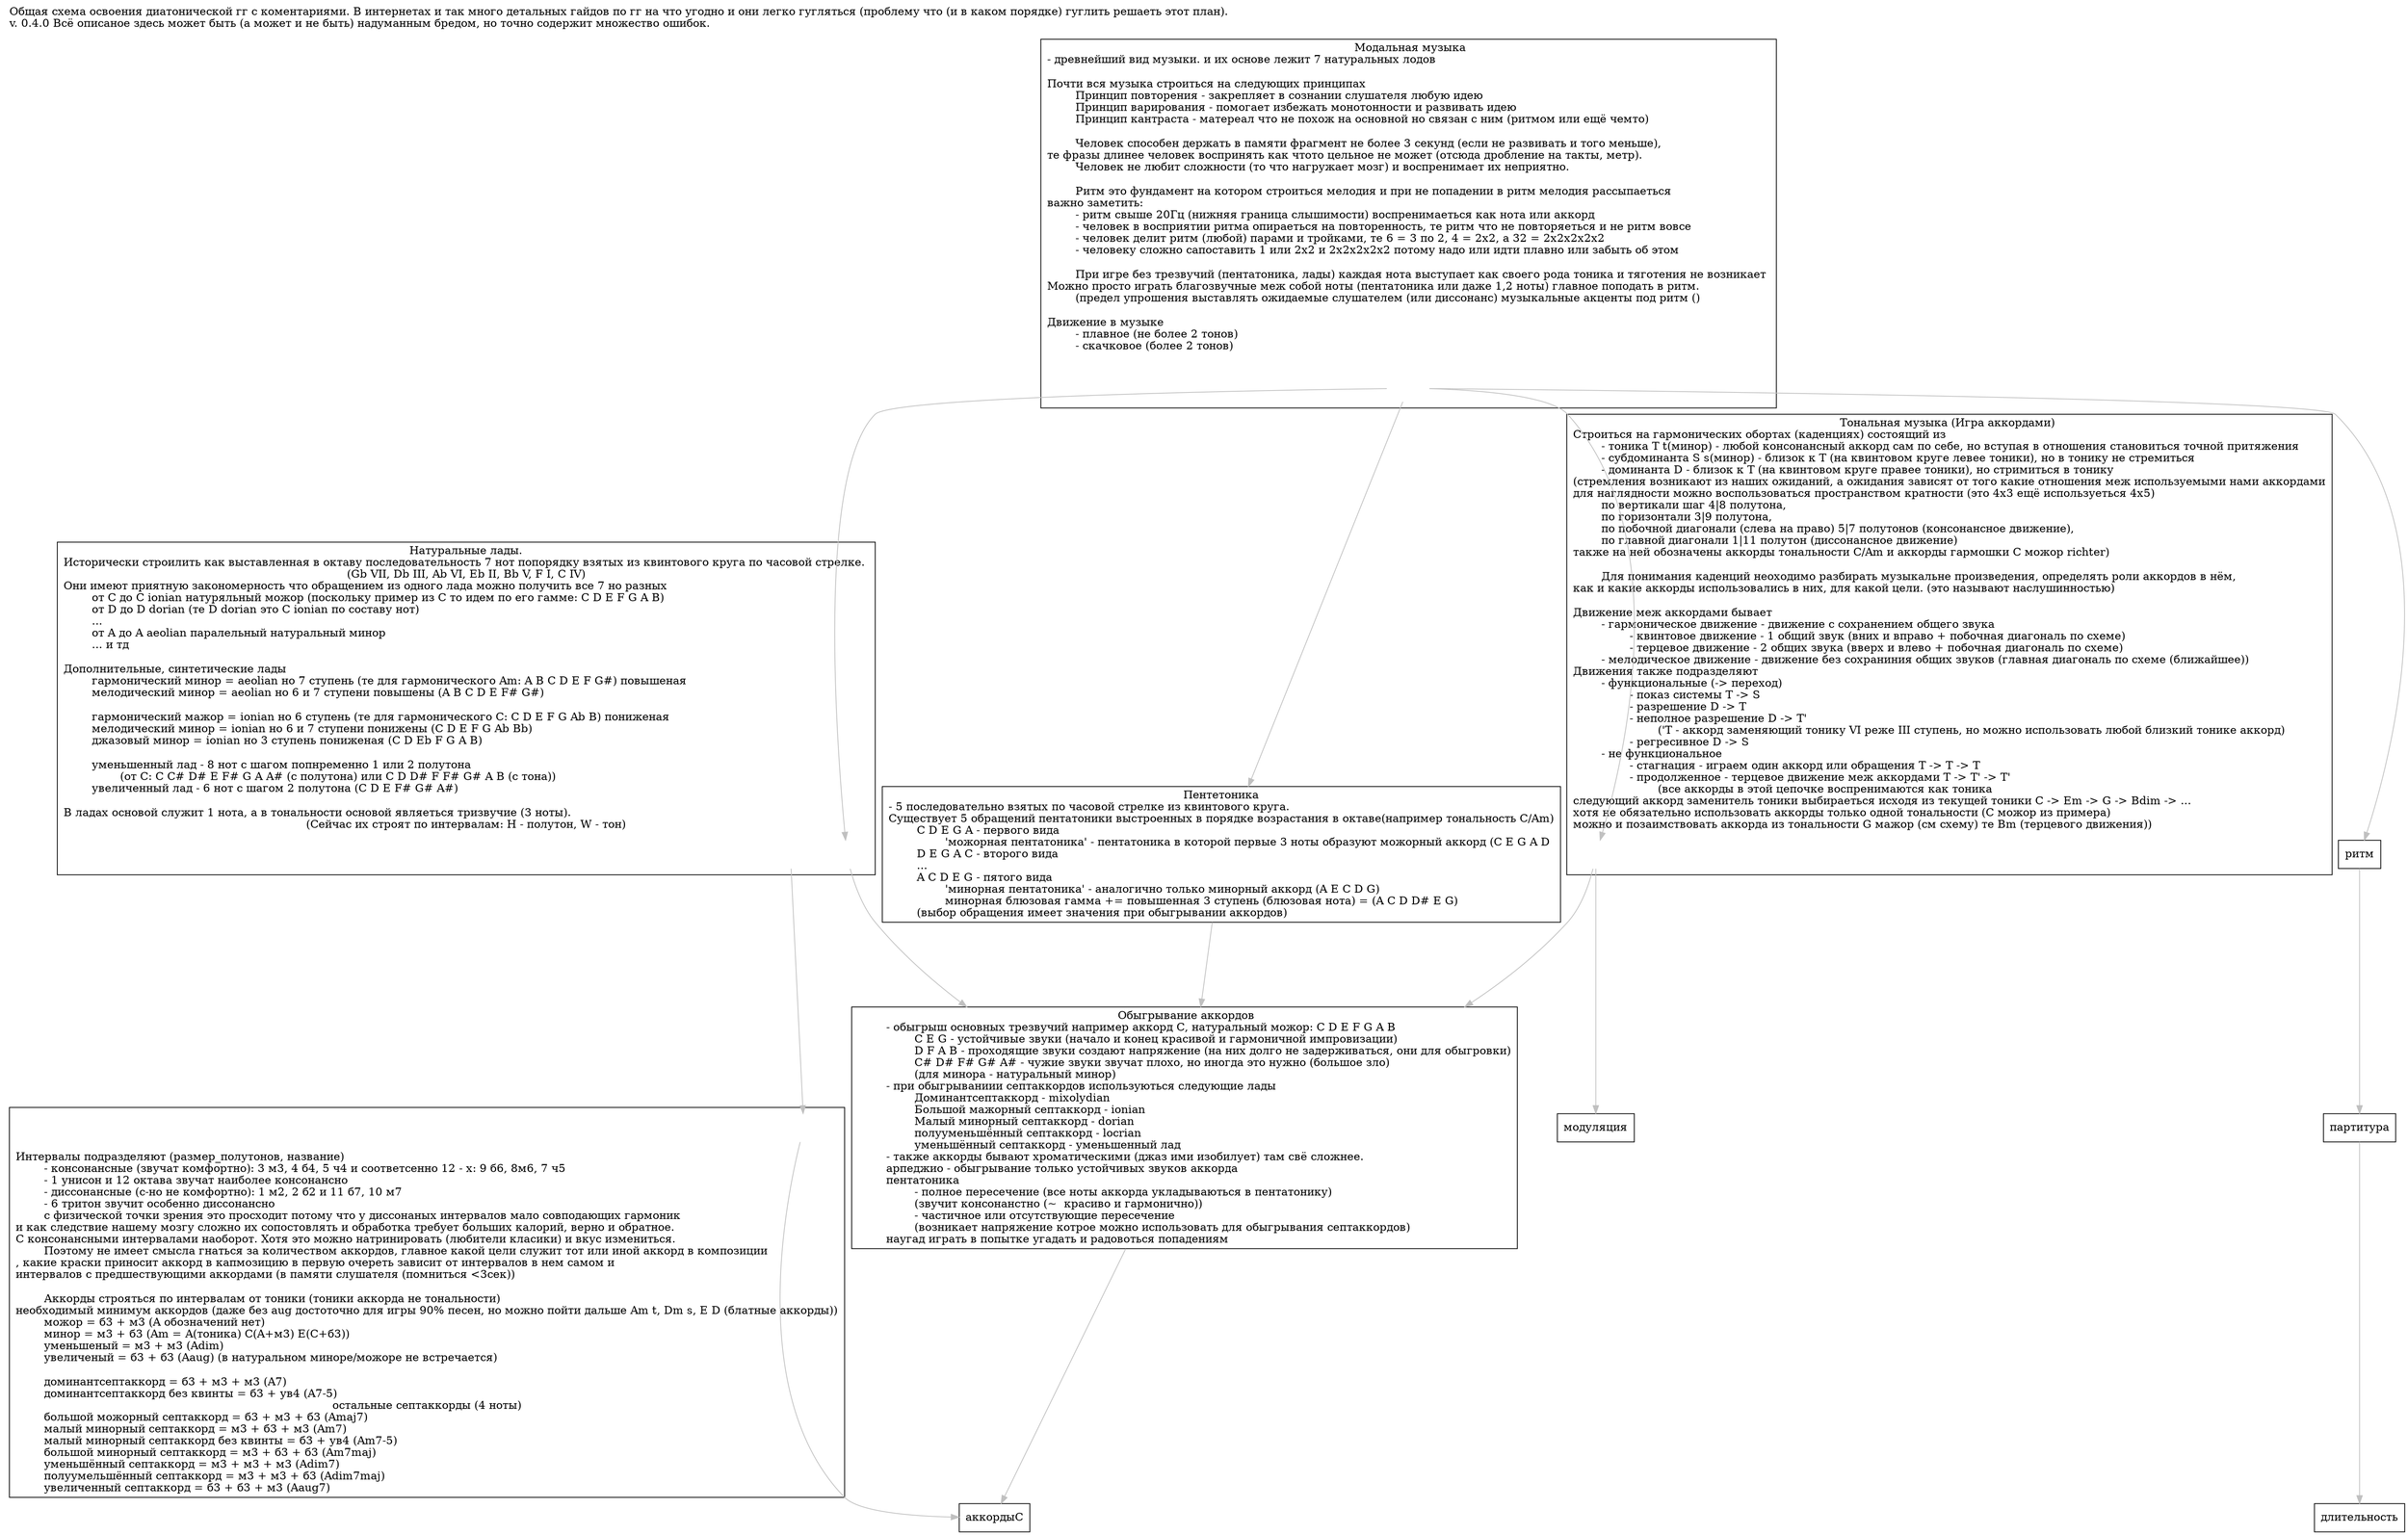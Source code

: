 /* Кратко о диатонической губной гармошке v0.3.0 Попытка обобщения и систематизации данных о диатоники системы Рихтера
	2023 АнониmныйM
Сделано с помошью graphviz
*/

digraph H { comment="если не указан источник то или украл или личный опыт прикрепленные источники: 
и0 'План самостоятельного занятия' 'из t.me/harmonicaru_chat'
и1 'Anthology_of_Harmonica_Tunings.pdf' 'Борода на харпе, в контакте'
"
cluster=true
layout=dot
labelloc=t
labeljust=l
nojustify=true
rankdir=TB
ranksep="1.5"
node[shape=box]
edge[color=gray]

label="Общая схема освоения диатонической гг с коментариями. В интернетах и так много детальных гайдов по гг на что угодно и они легко гугляться (проблему что (и в каком порядке) гуглить решаеть этот план).\l\
v. 0.4.0 Всё описаное здесь может быть (а может и не быть) надуманным бредом, но точно содержит множество ошибок.\l"
/*--------------------------------------------------------------------------------*/
/* модальная музыка */
	{label=" Модальная музыка
- древнейший вид музыки. и их основе лежит 7 натуральных лодов\l\

Почти вся музыка строиться на следующих принципах\l\
	Принцип повторения - закрепляет в сознании слушателя любую идею\l\
	Принцип варирования - помогает избежать монотонности и развивать идею\l\
	Принцип кантраста - матереал что не похож на основной но связан с ним (ритмом или ещё чемто)\l\

	Человек способен держать в памяти фрагмент не более 3 секунд (если не развивать и того меньше), \l\
те фразы длинее человек воспринять как чтото цельное не может (отсюда дробление на такты, метр).\l\
	Человек не любит сложности (то что нагружает мозг) и воспренимает их неприятно.\l\
\l\
	Ритм это фундамент на котором строиться мелодия и при не попадении в ритм мелодия рассыпаеться\l\
важно заметить:\l\
	- ритм свыше 20Гц (нижняя граница слышимости) воспренимаеться как нота или аккорд\l\
	- человек в восприятии ритма опираеться на повторенность, те ритм что не повторяеться и не ритм вовсе\l\
	- человек делит ритм (любой) парами и тройками, те 6 = 3 по 2, 4 = 2x2, а 32 = 2x2x2x2x2\l\
	- человеку сложно сапоставить 1 или 2х2 и 2х2х2х2х2 потому надо или идти плавно или забыть об этом\l\

	При игре без трезвучий (пентатоника, лады) каждая нота выступает как своего рода тоника и тяготения не возникает \l\
Можно просто играть благозвучные меж собой ноты (пентатоника или даже 1,2 ноты) главное поподать в ритм.\l\
	(предел упрошения выставлять ожидаемые слушателем (или диссонанс) музыкальные акценты под ритм ()\l\

Движение в музыке\l\
	- плавное (не более 2 тонов)\l\
	- скачковое (более 2 тонов)\l\
	" вызов_ктулху [image="circle_of_fifths.jpg" shape=none label=""] /* ктулху может захавать мозг */ }

//отому описанные далее принцыпы касаються игры с аккордами или под аккомпонимент (что на слух одно и тоже)\l\
	пентатоника [label="Пентетоника
- 5 последовательно взятых по часовой стрелке из квинтового круга.\l\
Существует 5 обращений пентатоники выстроенных в порядке возрастания в октаве(например тональность С/Am)\l\
	C D E G A - первого вида \l\
		'можорная пентатоника' - пентатоника в которой первые 3 ноты образуют можорный аккорд (C E G A D\l\
	D E G A C - второго вида\l	...\l\
	A C D E G - пятого вида \l\
		'минорная пентатоника' - аналогично только минорный аккорд (A E C D G)\l\
		минорная блюзовая гамма += повышенная 3 ступень (блюзовая нота) = (A C D D# E G)\l\
	(выбор обращения имеет значения при обыгрывании аккордов)\l" ]

/*--------------------------------------------------------------------------------*/
/*
	На любой гармошеке (richter) можно сыграть 7 натуральных лодов (их обзывают позициями)\l\
например гармошка richter C мажор (ionian - натуральный можор, а aeolian - натуральный минор)\l\
*/
	{label="Натуральные лады.
Исторически строилить как выставленная в октаву последовательность 7 нот попорядку взятых из квинтового круга по часовой стрелке. \l\
(Gb VII, Db III, Ab VI, Eb II, Bb V, F I, C IV)
Они имеют приятную закономерность что обращением из одного лада можно получить все 7 но разных\l\
	от C до C ionian натуряльный можор (поскольку пример из C то идем по его гамме: C D E F G A B)\l\
	от D до D dorian (те D dorian это C ionian по составу нот) \l\
	...\l\
	от A до A aeolian паралельный натуральный минор\l\
	... и тд \l\

Дополнительные, синтетические лады\l\
	гармонический минор = aeolian но 7 ступень (те для гармонического Am: A B C D E F G#) повышеная\l\
	мелодический минор = aeolian но 6 и 7 ступени повышены (A B C D E F# G#)\l\

	гармонический мажор = ionian но 6 ступень (те для гармонического C: C D E F G Ab B) пониженая\l\
	мелодический минор = ionian но 6 и 7 ступени понижены (C D E F G Ab Bb)\l\
	джазовый минор = ionian но 3 ступень пониженая (C D Eb F G A B)\l\

	уменьшенный лад - 8 нот с шагом попнременно 1 или 2 полутона\l\
		(от C: C C# D# E F# G A A# (с полутона) или C D D# F F# G# A B (с тона))\l\
	увеличенный лад - 6 нот с шагом 2 полутона (C D E F# G# A#)\l\

В ладах основой служит 1 нота, а в тональности основой являеться тризвучие (3 ноты).\l\
(Сейчас их строят по интервалам: H - полутон, W - тон)\
" comment="источник wikipedia про систему Рихтера и про лады" 
		натуральные_лады [image="Modal_Interval_Sequence.png" shape=none label="" comment="источник англоязычная wikipedia"] 
		строй [label="" image="piano.png" shape=none] }

вызов_ктулху -> пентатоника
вызов_ктулху -> натуральные_лады
/*--------------------------------------------------------------------------------*/
/* тональная музыка */ 
	{labelloc=b label="Интервалы подразделяют (размер_полутонов, название)\l\
	- консонансные (звучат комфортно): 3 м3, 4 б4, 5 ч4 и соответсенно 12 - x: 9 б6, 8м6, 7 ч5\l\
	- 1 унисон и 12 октава звучат наиболее консонансно\l\
	- диссонансные (с-но не комфортно): 1 м2, 2 б2 и 11 б7, 10 м7\l\
	- 6 тритон звучит особенно диссонансно\l\
	с физической точки зрения это просходит потому что у диссонаных интервалов мало совподающих гармоник\l\
и как следствие нашему мозгу сложно их сопостовлять и обработка требует больших калорий, верно и обратное.\l\
С консонансными интервалами наоборот. Хотя это можно натринировать (любители класики) и вкус измениться.\l\
	Поэтому не имеет смысла гнаться за количеством аккордов, главное какой цели служит тот или иной аккорд в композиции\l\
, какие краски приносит аккорд в капмозицию в первую очереть зависит от интервалов в нем самом и\l\
интервалов с предшествующими аккордами (в памяти слушателя (помниться <3cек))\l\

	Аккорды строяться по интервалам от тоники (тоники аккорда не тональности) \l\
необходимый минимум аккордов (даже без aug достоточно для игры 90% песен, но можно пойти дальше Am t, Dm s, E D (блатные аккорды))\l\
	можор = б3 + м3 (A обозначений нет)\l\
	минор = м3 + б3 (Am = A(тоника) C(A+м3) E(C+б3))\l\
	уменьшеный = м3 + м3 (Adim)\l\
	увеличеный = б3 + б3 (Aaug) (в натуральном миноре/можоре не встречается)\l\

	доминантсептаккорд = б3 + м3 + м3 (A7)\l\
	доминантсептаккорд без квинты = б3 + ув4 (A7-5)\l\
остальные септаккорды (4 ноты)
	большой можорный септаккорд = б3 + м3 + б3 (Amaj7)\l\
	малый минорный септаккорд = м3 + б3 + м3 (Am7)\l\
	малый минорный септаккорд без квинты = б3 + ув4 (Am7-5)\l\
	большой минорный септаккорд = м3 + б3 + б3 (Am7maj)\l\
	уменьшённый септаккорд = м3 + м3 + м3 (Adim7)\l\
	полуумельшённый септаккорд = м3 + м3 + б3 (Adim7maj)\l\
	увеличенный септаккорд = б3 + б3 + м3 (Aaug7)\l\
"
/*
задержания (не аккорды но можно использовать для одозначения аккорда)
	задержание на секунде = б2 + ч5 
	задержание на кварте = 
*/
	интервалы [image="intervals.jpg" label="" shape=none ]
}
{label="Тональная музыка (Игра аккордами) 
Строиться на гармонических обортах (каденциях) состоящий из \l\
	- тоника T t(минор) - любой консонансный аккорд сам по себе, но вступая в отношения становиться точной притяжения\l\
	- субдоминанта S s(минор) - близок к T (на квинтовом круге левее тоники), но в тонику не стремиться\l\
	- доминанта D - близок к T (на квинтовом круге правее тоники), но стримиться в тонику\l\
(стремления возникают из наших ожиданий, а ожидания зависят от того какие отношения меж используемыми нами аккордами\l\
для наглядности можно воспользоваться пространством кратности (это 4x3 ещё используеться 4x5)\l\
	по вертикали шаг 4|8 полутона, \l\
	по горизонтали 3|9 полутона,\l\
	по побочной диагонали (слева на право) 5|7 полутонов (консонансное движение), \l\
	по главной диагонали 1|11 полутон (диссонансное движение)\l\
также на ней обозначены аккорды тональности C/Am и аккорды гармошки C можор richter)\l\

	Для понимания каденций неоходимо разбирать музыкальне произведения, определять роли аккордов в нём,\l\
как и какие аккорды использовались в них, для какой цели. (это называют наслушинностью)\l\

Движение меж аккордами бывает\l\
	- гармоническое движение - движение с сохранением общего звука\l\
		- квинтовое движение - 1 общий звук (вних и вправо + побочная диагональ по схеме)\l\
		- терцевое движение - 2 общих звука (вверх и влево + побочная диагональ по схеме)\l\
	- мелодическое движение - движение без сохраниния общих звуков (главная диагональ по схеме (ближайшее))\l\
Движения также подразделяют\l\
	- функциональные (-> переход)\l\
		- показ системы T -> S\l\
		- разрешение D -> T \l\
		- неполное разрешение D -> T'\l\
			('T - аккорд заменяющий тонику VI реже III ступень, но можно использовать любой близкий тонике аккорд)\l\
		- регресивное D -> S\l\
	- не функциональное\l\
		- стагнация - играем один аккорд или обращения T -> T -> T\l\
		- продолженное - терцевое движение меж аккордами T -> T' -> T' \l\
			(все аккорды в этой цепочке воспренимаются как тоника\l\
следующий аккорд заменитель тоники выбираеться исходя из текущей тоники C -> Em -> G -> Bdim -> ...\l\
хотя не обязательно использовать аккорды только одной тональности (С можор из примера)\l\
можно и позаимствовать аккорда из тональности G мажор (см схему) те Bm (терцевого движения))\l\
"
	пространство_кратностей [label="" shape=none image="intmat.svg"]
}
	обыгрышь [label=" Обыгрывание аккордов
	- обыгрыш основных трезвучий например аккорд C, натуральный можор: C D E F G A B\l\
		C E G - устойчивые звуки (начало и конец красивой и гармоничной импровизации)\l\
		D F A B - проходящие звуки создают напряжение (на них долго не задерживаться, они для обыгровки)\l\
		C# D# F# G# A# - чужие звуки звучат плохо, но иногда это нужно (большое зло)\l\
		(для минора - натуральный минор)\l\
	- при обыгрываниии септаккордов используються следующие лады\l\
		Доминантсептаккорд - mixolydian\l\
		Большой мажорный септаккорд - ionian\l\
		Малый минорный септаккорд - dorian\l\
		полууменьшённый септаккорд - locrian\l\
		уменьшённый септаккорд - уменьшенный лад\l\
	- также аккорды бывают хроматическими (джаз ими изобилует) там свё сложнее.\l\
	арпеджио - обыгрывание только устойчивых звуков аккорда\l\
	пентатоника\l\
		- полное пересечение (все ноты аккорда укладываються в пентатонику)\l\
		(звучит консонанстно (~  красиво и гармонично))\l\
		- частичное или отсутствующие пересечение\l\
		(возникает напряжение котрое можно использовать для обыгрывания септаккордов)\l\
	наугад играть в попытке угадать и радовоться попадениям\l\
" ]

вызов_ктулху -> пространство_кратностей
пространство_кратностей -> обыгрышь
натуральные_лады -> обыгрышь
пентатоника -> обыгрышь
обыгрышь -> аккордыС 
строй -> интервалы -> аккордыС


пространство_кратностей -> модуляция
вызов_ктулху -> ритм -> партитура -> длительность


//	chords [image="Chords.svg" label=""]
//интервалы -> chords
/*--------------------------------------------------------------------------------*/
/* гармошка специфичная теория */
	{label="Аккорды
Обозначение аккордов по ступеням тональности из нот лада (на котором построена тональность)\l\
Для натурального можора/минора {ступень (пример C: C D E F G A B), состав акк., функция акк., {название акк.}}\l\
	1 CEG  T тоника {C}\l\
	2 DFA  заместитель субдоминанты {Dm}\l\
	3 EGB  заместитель тоники {Em}\l\
	4 FAC  S субдоминанта {F}\l\
	5 GBD  D доминанта {G}\l\
	6 ACE  заместитель субдоминанты {Am}\l\
	7 BDF  заместитель доминанты {Bdim}\l\
	(музыканты нумируют ступени римскими цифрами, но мне так удобней)\l\
(заместитель это другой аккорд но имея 2 общие ступни с заменяемым может частично выполнять его функции)\l\
	Остальные тризвучия имеют чужие для тональности ступени например E EG#B \l\
(содержит повышенная 5/+5/пониженная 6/-6 ступень G#, за основным ладом ступени именуються 8,9,13 и тд,)\l\

	Да на губной гармошке мало аккордов, но само их наличие позволяет обозначить слушателю тонаяльность,\l\
те тяготения и прочее что позволяет играть полноценную тональную музыку просто недостающие аккорды\l\
придеться не играть явно а обыгрывать. Или играть модальную музыку (как на свирели и других духовых)\l\
Гг имеет уникальный и узноваемый тембр и технически можно солировать в группе или играть под backing-track\l\

	Аккорды на гармошке richter C можор (их распределение сильно меняеться для гг не ionian лада):\l\
(для транспорирования в другие тональности можно возспользоваться квинтовым кругом)
"
}
/*--------------------------------------------------------------------------------*/
/* Нотные обозначения */
}
